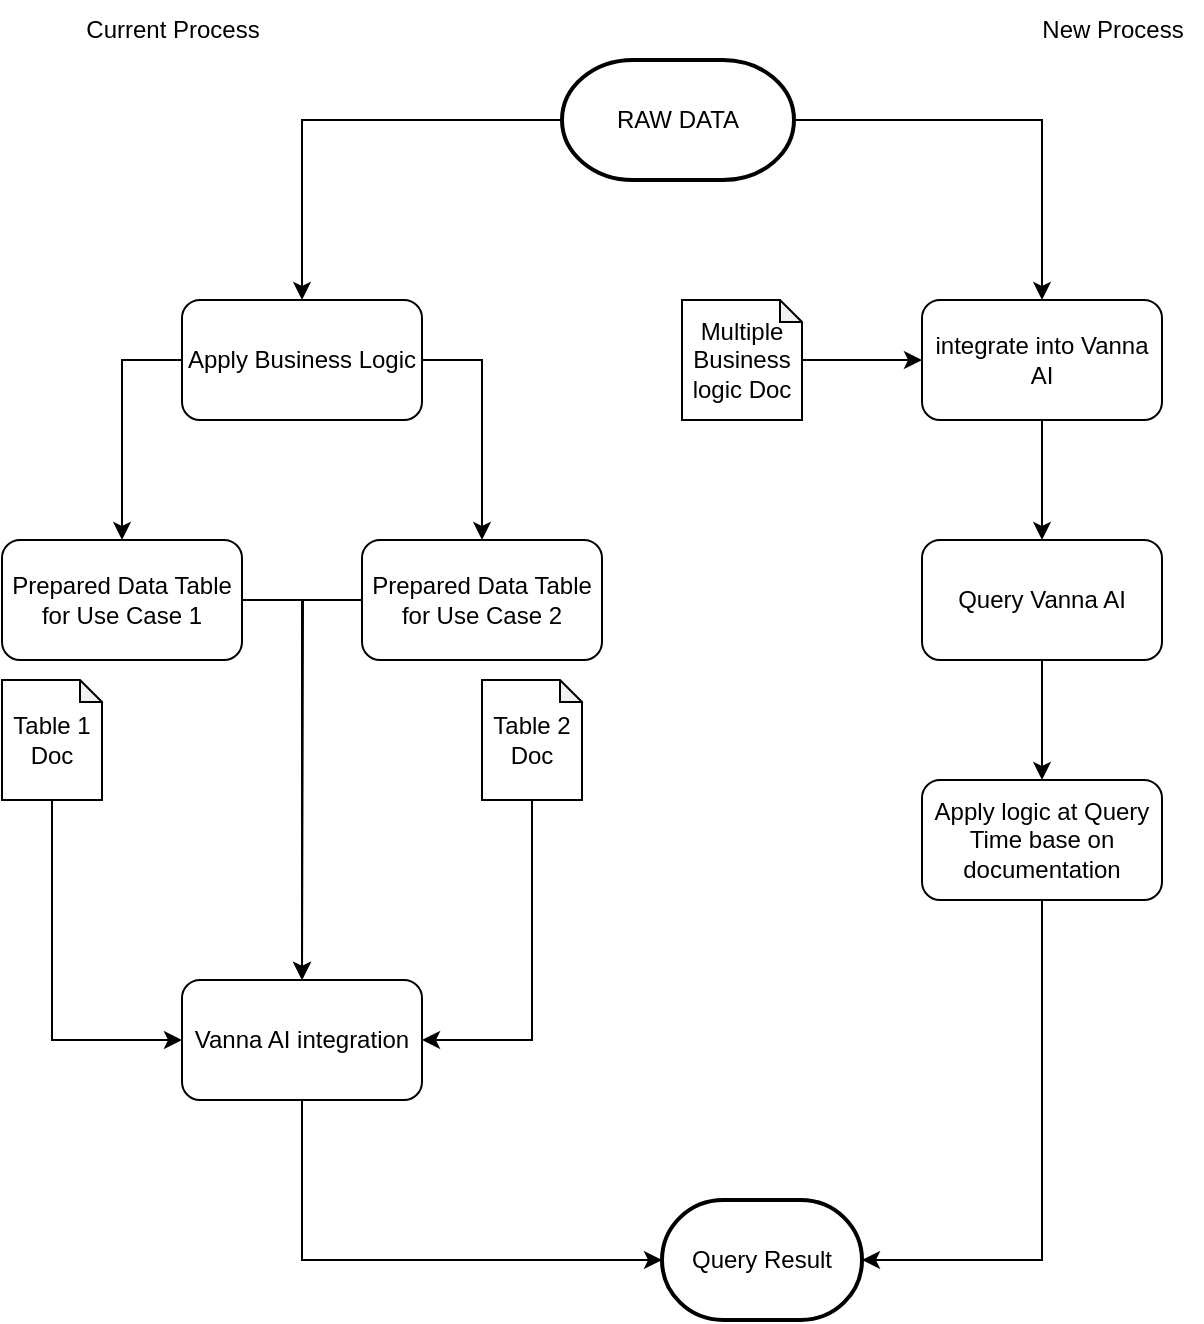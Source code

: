 <mxfile version="24.7.16">
  <diagram name="Page-1" id="tL5ANkyiWHFHzcsgGP6w">
    <mxGraphModel dx="1290" dy="522" grid="1" gridSize="10" guides="1" tooltips="1" connect="1" arrows="1" fold="1" page="1" pageScale="1" pageWidth="827" pageHeight="1169" math="0" shadow="0">
      <root>
        <mxCell id="0" />
        <mxCell id="1" parent="0" />
        <mxCell id="IaJ0zdmT9Zc7oY5OuNH1-16" style="edgeStyle=orthogonalEdgeStyle;rounded=0;orthogonalLoop=1;jettySize=auto;html=1;exitX=0;exitY=0.5;exitDx=0;exitDy=0;exitPerimeter=0;entryX=0.5;entryY=0;entryDx=0;entryDy=0;" edge="1" parent="1" source="IaJ0zdmT9Zc7oY5OuNH1-1" target="IaJ0zdmT9Zc7oY5OuNH1-4">
          <mxGeometry relative="1" as="geometry" />
        </mxCell>
        <mxCell id="IaJ0zdmT9Zc7oY5OuNH1-17" style="edgeStyle=orthogonalEdgeStyle;rounded=0;orthogonalLoop=1;jettySize=auto;html=1;exitX=1;exitY=0.5;exitDx=0;exitDy=0;exitPerimeter=0;entryX=0.5;entryY=0;entryDx=0;entryDy=0;" edge="1" parent="1" source="IaJ0zdmT9Zc7oY5OuNH1-1" target="IaJ0zdmT9Zc7oY5OuNH1-5">
          <mxGeometry relative="1" as="geometry" />
        </mxCell>
        <mxCell id="IaJ0zdmT9Zc7oY5OuNH1-1" value="RAW DATA" style="strokeWidth=2;html=1;shape=mxgraph.flowchart.terminator;whiteSpace=wrap;" vertex="1" parent="1">
          <mxGeometry x="370" y="60" width="116" height="60" as="geometry" />
        </mxCell>
        <mxCell id="IaJ0zdmT9Zc7oY5OuNH1-2" value="Current Process" style="text;html=1;align=center;verticalAlign=middle;resizable=0;points=[];autosize=1;strokeColor=none;fillColor=none;" vertex="1" parent="1">
          <mxGeometry x="120" y="30" width="110" height="30" as="geometry" />
        </mxCell>
        <mxCell id="IaJ0zdmT9Zc7oY5OuNH1-3" value="New Process" style="text;html=1;align=center;verticalAlign=middle;resizable=0;points=[];autosize=1;strokeColor=none;fillColor=none;" vertex="1" parent="1">
          <mxGeometry x="600" y="30" width="90" height="30" as="geometry" />
        </mxCell>
        <mxCell id="IaJ0zdmT9Zc7oY5OuNH1-18" style="edgeStyle=orthogonalEdgeStyle;rounded=0;orthogonalLoop=1;jettySize=auto;html=1;exitX=0;exitY=0.5;exitDx=0;exitDy=0;" edge="1" parent="1" source="IaJ0zdmT9Zc7oY5OuNH1-4" target="IaJ0zdmT9Zc7oY5OuNH1-6">
          <mxGeometry relative="1" as="geometry" />
        </mxCell>
        <mxCell id="IaJ0zdmT9Zc7oY5OuNH1-19" style="edgeStyle=orthogonalEdgeStyle;rounded=0;orthogonalLoop=1;jettySize=auto;html=1;exitX=1;exitY=0.5;exitDx=0;exitDy=0;entryX=0.5;entryY=0;entryDx=0;entryDy=0;" edge="1" parent="1" source="IaJ0zdmT9Zc7oY5OuNH1-4" target="IaJ0zdmT9Zc7oY5OuNH1-7">
          <mxGeometry relative="1" as="geometry" />
        </mxCell>
        <mxCell id="IaJ0zdmT9Zc7oY5OuNH1-4" value="Apply Business Logic" style="rounded=1;whiteSpace=wrap;html=1;" vertex="1" parent="1">
          <mxGeometry x="180" y="180" width="120" height="60" as="geometry" />
        </mxCell>
        <mxCell id="IaJ0zdmT9Zc7oY5OuNH1-37" style="edgeStyle=orthogonalEdgeStyle;rounded=0;orthogonalLoop=1;jettySize=auto;html=1;exitX=0.5;exitY=1;exitDx=0;exitDy=0;" edge="1" parent="1" source="IaJ0zdmT9Zc7oY5OuNH1-5" target="IaJ0zdmT9Zc7oY5OuNH1-9">
          <mxGeometry relative="1" as="geometry" />
        </mxCell>
        <mxCell id="IaJ0zdmT9Zc7oY5OuNH1-5" value="integrate into Vanna AI" style="rounded=1;whiteSpace=wrap;html=1;" vertex="1" parent="1">
          <mxGeometry x="550" y="180" width="120" height="60" as="geometry" />
        </mxCell>
        <mxCell id="IaJ0zdmT9Zc7oY5OuNH1-27" style="edgeStyle=orthogonalEdgeStyle;rounded=0;orthogonalLoop=1;jettySize=auto;html=1;exitX=1;exitY=0.5;exitDx=0;exitDy=0;" edge="1" parent="1" source="IaJ0zdmT9Zc7oY5OuNH1-6">
          <mxGeometry relative="1" as="geometry">
            <mxPoint x="240" y="520" as="targetPoint" />
          </mxGeometry>
        </mxCell>
        <mxCell id="IaJ0zdmT9Zc7oY5OuNH1-6" value="Prepared Data Table for Use Case 1" style="rounded=1;whiteSpace=wrap;html=1;" vertex="1" parent="1">
          <mxGeometry x="90" y="300" width="120" height="60" as="geometry" />
        </mxCell>
        <mxCell id="IaJ0zdmT9Zc7oY5OuNH1-26" style="edgeStyle=orthogonalEdgeStyle;rounded=0;orthogonalLoop=1;jettySize=auto;html=1;exitX=0;exitY=0.5;exitDx=0;exitDy=0;entryX=0.5;entryY=0;entryDx=0;entryDy=0;" edge="1" parent="1" source="IaJ0zdmT9Zc7oY5OuNH1-7" target="IaJ0zdmT9Zc7oY5OuNH1-11">
          <mxGeometry relative="1" as="geometry" />
        </mxCell>
        <mxCell id="IaJ0zdmT9Zc7oY5OuNH1-7" value="Prepared Data Table for Use Case 2" style="rounded=1;whiteSpace=wrap;html=1;" vertex="1" parent="1">
          <mxGeometry x="270" y="300" width="120" height="60" as="geometry" />
        </mxCell>
        <mxCell id="IaJ0zdmT9Zc7oY5OuNH1-38" style="edgeStyle=orthogonalEdgeStyle;rounded=0;orthogonalLoop=1;jettySize=auto;html=1;exitX=0.5;exitY=1;exitDx=0;exitDy=0;" edge="1" parent="1" source="IaJ0zdmT9Zc7oY5OuNH1-9" target="IaJ0zdmT9Zc7oY5OuNH1-14">
          <mxGeometry relative="1" as="geometry" />
        </mxCell>
        <mxCell id="IaJ0zdmT9Zc7oY5OuNH1-9" value="Query Vanna AI" style="rounded=1;whiteSpace=wrap;html=1;" vertex="1" parent="1">
          <mxGeometry x="550" y="300" width="120" height="60" as="geometry" />
        </mxCell>
        <mxCell id="IaJ0zdmT9Zc7oY5OuNH1-11" value="Vanna AI integration" style="rounded=1;whiteSpace=wrap;html=1;" vertex="1" parent="1">
          <mxGeometry x="180" y="520" width="120" height="60" as="geometry" />
        </mxCell>
        <mxCell id="IaJ0zdmT9Zc7oY5OuNH1-14" value="Apply logic at Query Time base on documentation" style="rounded=1;whiteSpace=wrap;html=1;" vertex="1" parent="1">
          <mxGeometry x="550" y="420" width="120" height="60" as="geometry" />
        </mxCell>
        <mxCell id="IaJ0zdmT9Zc7oY5OuNH1-15" value="Query Result" style="strokeWidth=2;html=1;shape=mxgraph.flowchart.terminator;whiteSpace=wrap;" vertex="1" parent="1">
          <mxGeometry x="420" y="630" width="100" height="60" as="geometry" />
        </mxCell>
        <mxCell id="IaJ0zdmT9Zc7oY5OuNH1-23" style="edgeStyle=orthogonalEdgeStyle;rounded=0;orthogonalLoop=1;jettySize=auto;html=1;exitX=0.5;exitY=1;exitDx=0;exitDy=0;exitPerimeter=0;entryX=0;entryY=0.5;entryDx=0;entryDy=0;" edge="1" parent="1" source="IaJ0zdmT9Zc7oY5OuNH1-21" target="IaJ0zdmT9Zc7oY5OuNH1-11">
          <mxGeometry relative="1" as="geometry" />
        </mxCell>
        <mxCell id="IaJ0zdmT9Zc7oY5OuNH1-21" value="Table 1 Doc" style="shape=note;whiteSpace=wrap;html=1;backgroundOutline=1;darkOpacity=0.05;size=11;" vertex="1" parent="1">
          <mxGeometry x="90" y="370" width="50" height="60" as="geometry" />
        </mxCell>
        <mxCell id="IaJ0zdmT9Zc7oY5OuNH1-24" style="edgeStyle=orthogonalEdgeStyle;rounded=0;orthogonalLoop=1;jettySize=auto;html=1;exitX=0.5;exitY=1;exitDx=0;exitDy=0;exitPerimeter=0;entryX=1;entryY=0.5;entryDx=0;entryDy=0;" edge="1" parent="1" source="IaJ0zdmT9Zc7oY5OuNH1-22" target="IaJ0zdmT9Zc7oY5OuNH1-11">
          <mxGeometry relative="1" as="geometry" />
        </mxCell>
        <mxCell id="IaJ0zdmT9Zc7oY5OuNH1-22" value="Table 2 Doc" style="shape=note;whiteSpace=wrap;html=1;backgroundOutline=1;darkOpacity=0.05;size=11;" vertex="1" parent="1">
          <mxGeometry x="330" y="370" width="50" height="60" as="geometry" />
        </mxCell>
        <mxCell id="IaJ0zdmT9Zc7oY5OuNH1-28" style="edgeStyle=orthogonalEdgeStyle;rounded=0;orthogonalLoop=1;jettySize=auto;html=1;exitX=0.5;exitY=1;exitDx=0;exitDy=0;entryX=0;entryY=0.5;entryDx=0;entryDy=0;entryPerimeter=0;" edge="1" parent="1" source="IaJ0zdmT9Zc7oY5OuNH1-11" target="IaJ0zdmT9Zc7oY5OuNH1-15">
          <mxGeometry relative="1" as="geometry" />
        </mxCell>
        <mxCell id="IaJ0zdmT9Zc7oY5OuNH1-36" value="" style="edgeStyle=orthogonalEdgeStyle;rounded=0;orthogonalLoop=1;jettySize=auto;html=1;" edge="1" parent="1" source="IaJ0zdmT9Zc7oY5OuNH1-31" target="IaJ0zdmT9Zc7oY5OuNH1-5">
          <mxGeometry relative="1" as="geometry" />
        </mxCell>
        <mxCell id="IaJ0zdmT9Zc7oY5OuNH1-31" value="Multiple Business logic Doc" style="shape=note;whiteSpace=wrap;html=1;backgroundOutline=1;darkOpacity=0.05;size=11;" vertex="1" parent="1">
          <mxGeometry x="430" y="180" width="60" height="60" as="geometry" />
        </mxCell>
        <mxCell id="IaJ0zdmT9Zc7oY5OuNH1-39" style="edgeStyle=orthogonalEdgeStyle;rounded=0;orthogonalLoop=1;jettySize=auto;html=1;exitX=0.5;exitY=1;exitDx=0;exitDy=0;entryX=1;entryY=0.5;entryDx=0;entryDy=0;entryPerimeter=0;" edge="1" parent="1" source="IaJ0zdmT9Zc7oY5OuNH1-14" target="IaJ0zdmT9Zc7oY5OuNH1-15">
          <mxGeometry relative="1" as="geometry" />
        </mxCell>
      </root>
    </mxGraphModel>
  </diagram>
</mxfile>
